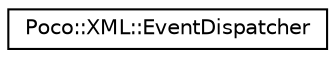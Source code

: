 digraph "Graphical Class Hierarchy"
{
 // LATEX_PDF_SIZE
  edge [fontname="Helvetica",fontsize="10",labelfontname="Helvetica",labelfontsize="10"];
  node [fontname="Helvetica",fontsize="10",shape=record];
  rankdir="LR";
  Node0 [label="Poco::XML::EventDispatcher",height=0.2,width=0.4,color="black", fillcolor="white", style="filled",URL="$classPoco_1_1XML_1_1EventDispatcher.html",tooltip=" "];
}
